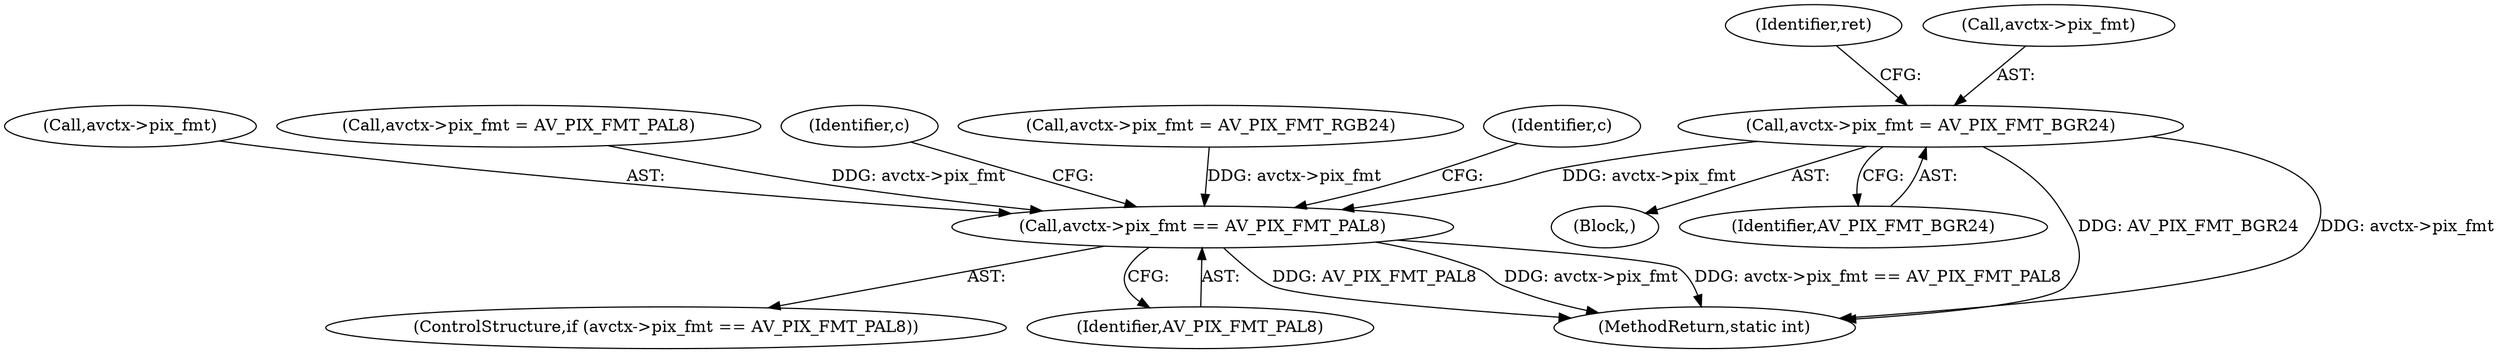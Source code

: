 digraph "0_FFmpeg_e1b60aad77c27ed5d4dfc11e5e6a05a38c70489d@pointer" {
"1000380" [label="(Call,avctx->pix_fmt = AV_PIX_FMT_BGR24)"];
"1000482" [label="(Call,avctx->pix_fmt == AV_PIX_FMT_PAL8)"];
"1000365" [label="(Block,)"];
"1000380" [label="(Call,avctx->pix_fmt = AV_PIX_FMT_BGR24)"];
"1000483" [label="(Call,avctx->pix_fmt)"];
"1000481" [label="(ControlStructure,if (avctx->pix_fmt == AV_PIX_FMT_PAL8))"];
"1000343" [label="(Call,avctx->pix_fmt = AV_PIX_FMT_PAL8)"];
"1000489" [label="(Identifier,c)"];
"1000384" [label="(Identifier,AV_PIX_FMT_BGR24)"];
"1000407" [label="(Call,avctx->pix_fmt = AV_PIX_FMT_RGB24)"];
"1000482" [label="(Call,avctx->pix_fmt == AV_PIX_FMT_PAL8)"];
"1000429" [label="(Identifier,ret)"];
"1000486" [label="(Identifier,AV_PIX_FMT_PAL8)"];
"1000494" [label="(Identifier,c)"];
"1000381" [label="(Call,avctx->pix_fmt)"];
"1000502" [label="(MethodReturn,static int)"];
"1000380" -> "1000365"  [label="AST: "];
"1000380" -> "1000384"  [label="CFG: "];
"1000381" -> "1000380"  [label="AST: "];
"1000384" -> "1000380"  [label="AST: "];
"1000429" -> "1000380"  [label="CFG: "];
"1000380" -> "1000502"  [label="DDG: AV_PIX_FMT_BGR24"];
"1000380" -> "1000502"  [label="DDG: avctx->pix_fmt"];
"1000380" -> "1000482"  [label="DDG: avctx->pix_fmt"];
"1000482" -> "1000481"  [label="AST: "];
"1000482" -> "1000486"  [label="CFG: "];
"1000483" -> "1000482"  [label="AST: "];
"1000486" -> "1000482"  [label="AST: "];
"1000489" -> "1000482"  [label="CFG: "];
"1000494" -> "1000482"  [label="CFG: "];
"1000482" -> "1000502"  [label="DDG: AV_PIX_FMT_PAL8"];
"1000482" -> "1000502"  [label="DDG: avctx->pix_fmt"];
"1000482" -> "1000502"  [label="DDG: avctx->pix_fmt == AV_PIX_FMT_PAL8"];
"1000343" -> "1000482"  [label="DDG: avctx->pix_fmt"];
"1000407" -> "1000482"  [label="DDG: avctx->pix_fmt"];
}
